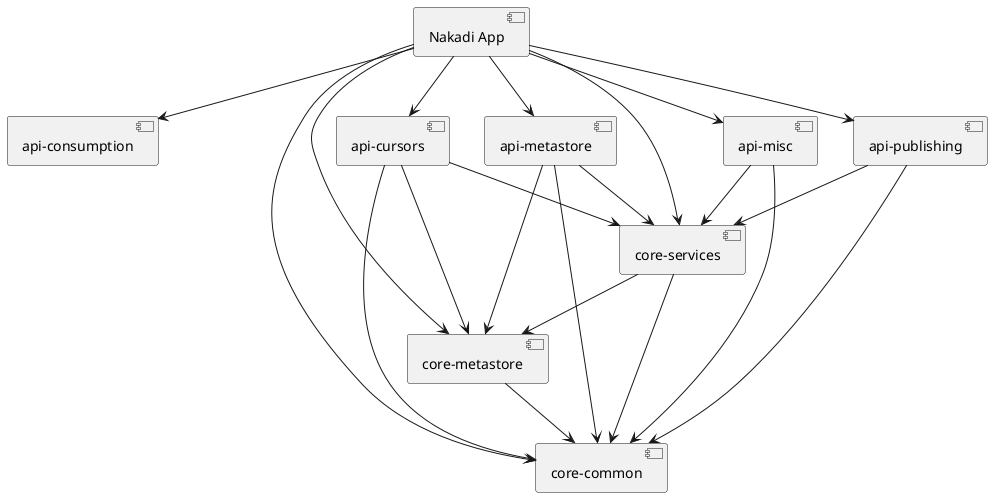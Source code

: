 @startuml
[Nakadi App]-->[api-consumption]
[Nakadi App]-->[api-cursors]
[Nakadi App]-->[api-metastore]
[Nakadi App]-->[api-misc]
[Nakadi App]-->[api-publishing]
[Nakadi App]-->[core-common]
[Nakadi App]-->[core-metastore]
[Nakadi App]-->[core-services]

[api-consumption] /' no dependencies '/

[api-cursors] --> [core-common]
[api-cursors] --> [core-services]
[api-cursors] --> [core-metastore]

[api-metastore] --> [core-common]
[api-metastore] --> [core-services]
[api-metastore] --> [core-metastore]

[api-misc] --> [core-common]
[api-misc] --> [core-services]

[api-publishing] --> [core-common]
[api-publishing] --> [core-services]

[core-common] /' no dependencies '/

[core-services] --> [core-common]
[core-services] --> [core-metastore]

[core-metastore] --> [core-common]
@enduml